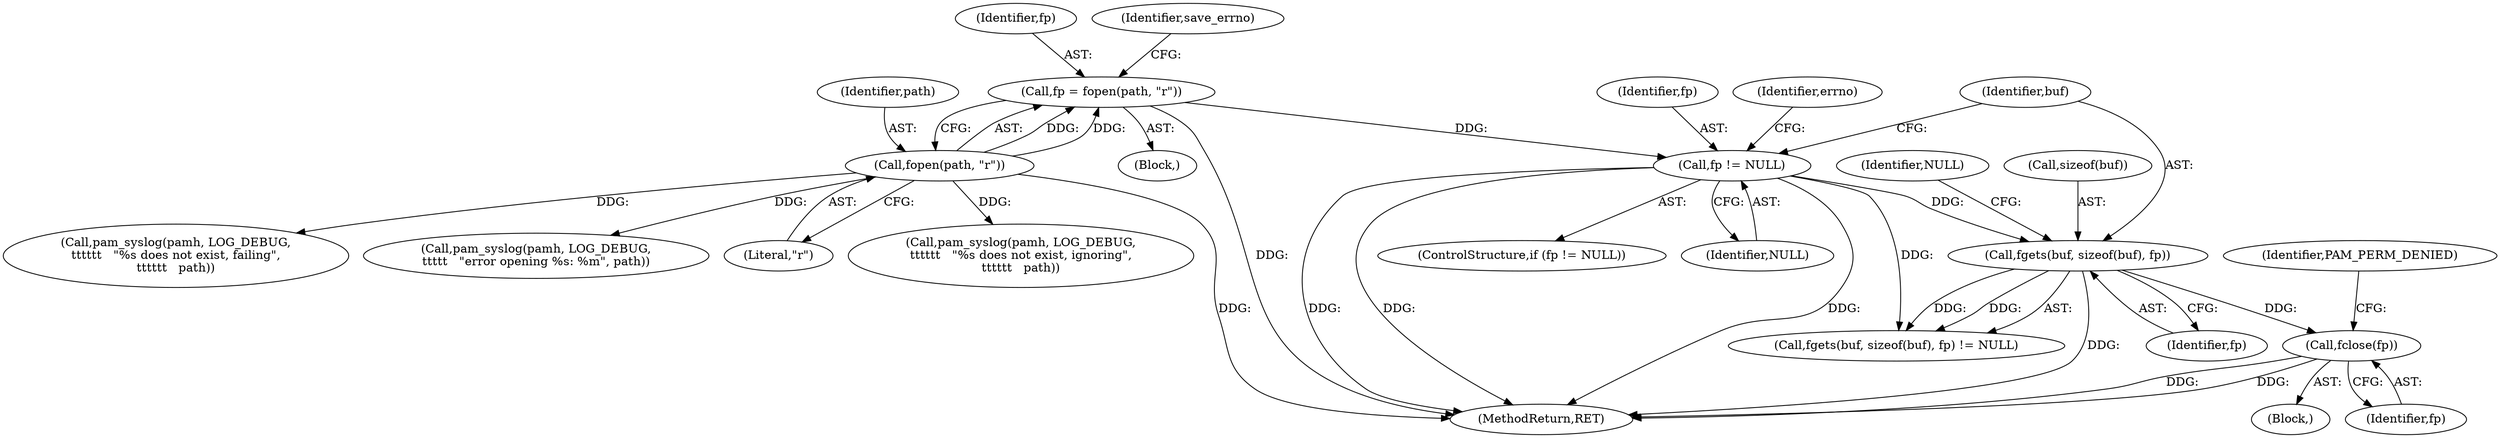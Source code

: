 digraph "1_altlinux_ffe7058c70253d574b1963c7c93002bd410fddc9@API" {
"1000205" [label="(Call,fclose(fp))"];
"1000198" [label="(Call,fgets(buf, sizeof(buf), fp))"];
"1000190" [label="(Call,fp != NULL)"];
"1000179" [label="(Call,fp = fopen(path, \"r\"))"];
"1000181" [label="(Call,fopen(path, \"r\"))"];
"1000197" [label="(Call,fgets(buf, sizeof(buf), fp) != NULL)"];
"1000182" [label="(Identifier,path)"];
"1000236" [label="(Call,pam_syslog(pamh, LOG_DEBUG,\n\t\t\t\t\t\t   \"%s does not exist, failing\",\n\t\t\t\t\t\t   path))"];
"1000198" [label="(Call,fgets(buf, sizeof(buf), fp))"];
"1000247" [label="(Call,pam_syslog(pamh, LOG_DEBUG,\n\t\t\t\t\t   \"error opening %s: %m\", path))"];
"1000191" [label="(Identifier,fp)"];
"1000212" [label="(Identifier,errno)"];
"1000180" [label="(Identifier,fp)"];
"1000205" [label="(Call,fclose(fp))"];
"1000206" [label="(Identifier,fp)"];
"1000111" [label="(Block,)"];
"1000189" [label="(ControlStructure,if (fp != NULL))"];
"1000190" [label="(Call,fp != NULL)"];
"1000203" [label="(Identifier,NULL)"];
"1000200" [label="(Call,sizeof(buf))"];
"1000183" [label="(Literal,\"r\")"];
"1000202" [label="(Identifier,fp)"];
"1000179" [label="(Call,fp = fopen(path, \"r\"))"];
"1000226" [label="(Call,pam_syslog(pamh, LOG_DEBUG,\n\t\t\t\t\t\t   \"%s does not exist, ignoring\",\n\t\t\t\t\t\t   path))"];
"1000192" [label="(Identifier,NULL)"];
"1000208" [label="(Identifier,PAM_PERM_DENIED)"];
"1000199" [label="(Identifier,buf)"];
"1000193" [label="(Block,)"];
"1000185" [label="(Identifier,save_errno)"];
"1000181" [label="(Call,fopen(path, \"r\"))"];
"1000254" [label="(MethodReturn,RET)"];
"1000205" -> "1000193"  [label="AST: "];
"1000205" -> "1000206"  [label="CFG: "];
"1000206" -> "1000205"  [label="AST: "];
"1000208" -> "1000205"  [label="CFG: "];
"1000205" -> "1000254"  [label="DDG: "];
"1000205" -> "1000254"  [label="DDG: "];
"1000198" -> "1000205"  [label="DDG: "];
"1000198" -> "1000197"  [label="AST: "];
"1000198" -> "1000202"  [label="CFG: "];
"1000199" -> "1000198"  [label="AST: "];
"1000200" -> "1000198"  [label="AST: "];
"1000202" -> "1000198"  [label="AST: "];
"1000203" -> "1000198"  [label="CFG: "];
"1000198" -> "1000254"  [label="DDG: "];
"1000198" -> "1000197"  [label="DDG: "];
"1000198" -> "1000197"  [label="DDG: "];
"1000190" -> "1000198"  [label="DDG: "];
"1000190" -> "1000189"  [label="AST: "];
"1000190" -> "1000192"  [label="CFG: "];
"1000191" -> "1000190"  [label="AST: "];
"1000192" -> "1000190"  [label="AST: "];
"1000199" -> "1000190"  [label="CFG: "];
"1000212" -> "1000190"  [label="CFG: "];
"1000190" -> "1000254"  [label="DDG: "];
"1000190" -> "1000254"  [label="DDG: "];
"1000190" -> "1000254"  [label="DDG: "];
"1000179" -> "1000190"  [label="DDG: "];
"1000190" -> "1000197"  [label="DDG: "];
"1000179" -> "1000111"  [label="AST: "];
"1000179" -> "1000181"  [label="CFG: "];
"1000180" -> "1000179"  [label="AST: "];
"1000181" -> "1000179"  [label="AST: "];
"1000185" -> "1000179"  [label="CFG: "];
"1000179" -> "1000254"  [label="DDG: "];
"1000181" -> "1000179"  [label="DDG: "];
"1000181" -> "1000179"  [label="DDG: "];
"1000181" -> "1000183"  [label="CFG: "];
"1000182" -> "1000181"  [label="AST: "];
"1000183" -> "1000181"  [label="AST: "];
"1000181" -> "1000254"  [label="DDG: "];
"1000181" -> "1000226"  [label="DDG: "];
"1000181" -> "1000236"  [label="DDG: "];
"1000181" -> "1000247"  [label="DDG: "];
}
